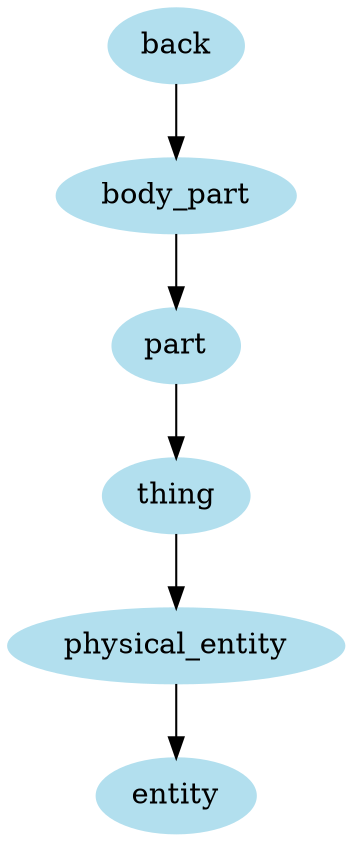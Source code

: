 digraph unix {
	node [color=lightblue2 style=filled]
	size="6,6"
	back -> body_part
	body_part -> part
	part -> thing
	thing -> physical_entity
	physical_entity -> entity
}
